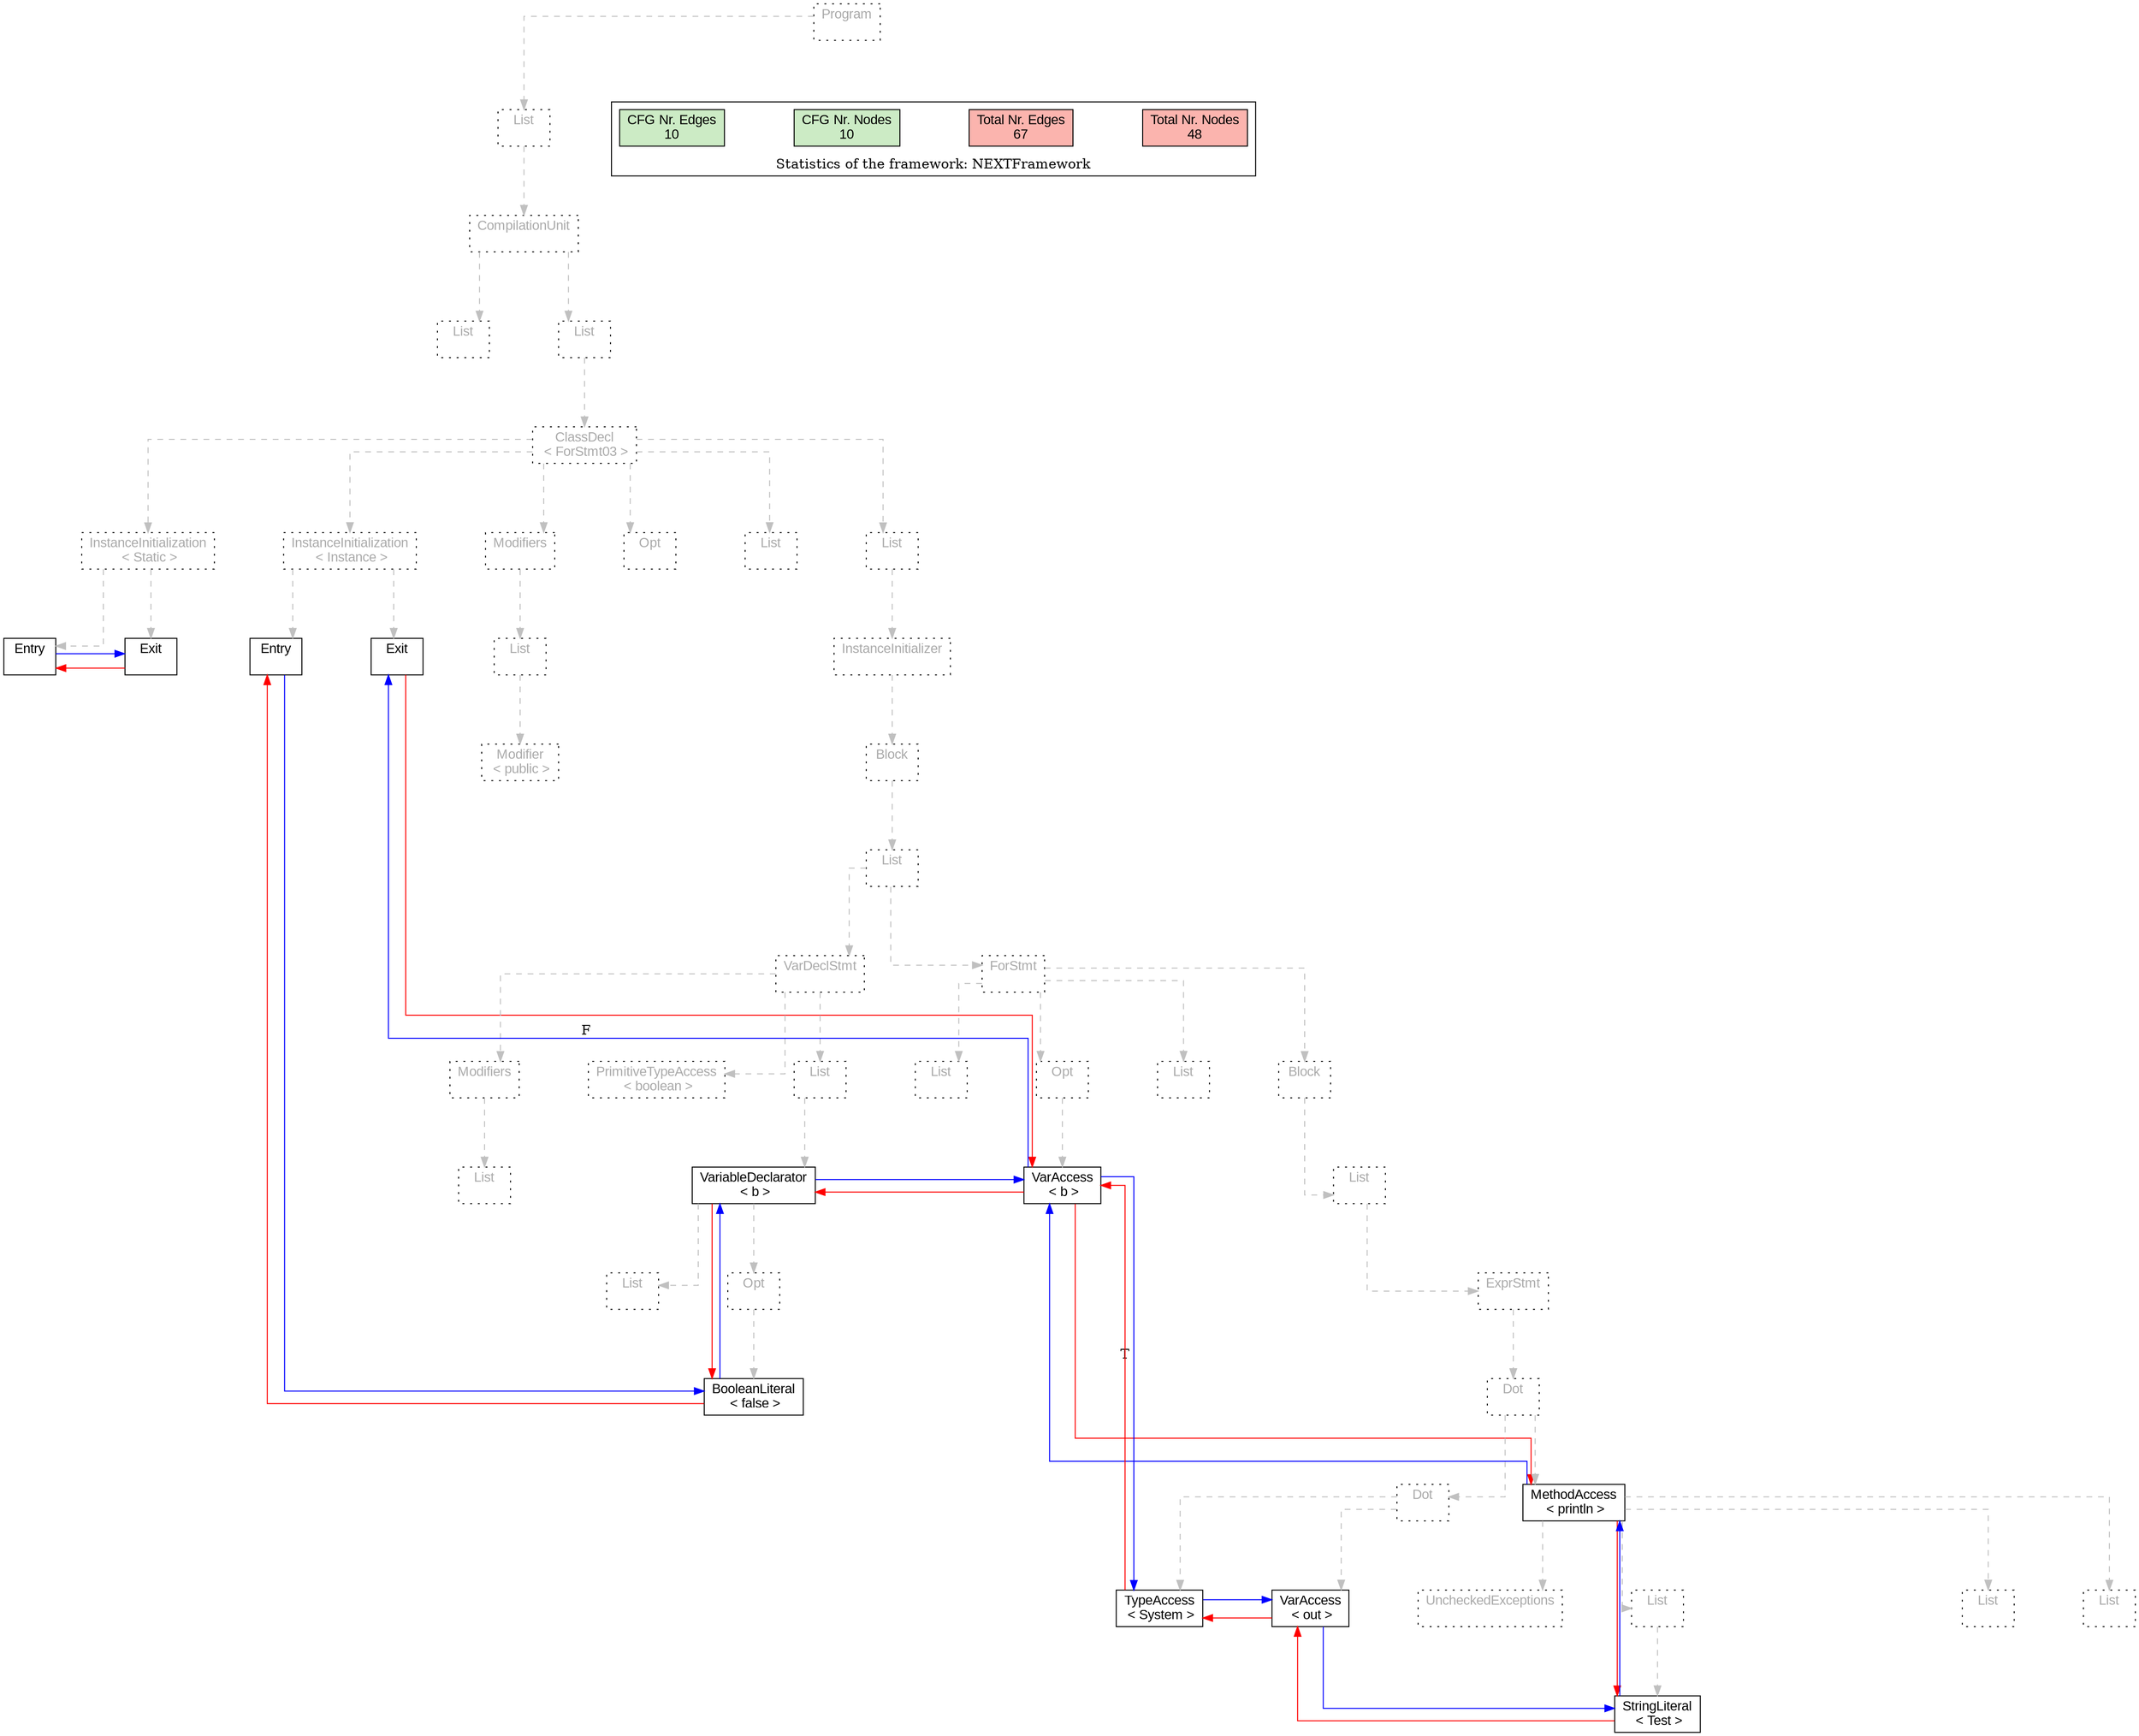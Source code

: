 digraph G {
graph [splines=ortho, nodesep="1", ranksep="1"]
node [shape=rect, fontname=Arial];
{ rank = same; "Program[0]"}
{ rank = same; "List[1]"}
{ rank = same; "CompilationUnit[2]"}
{ rank = same; "List[3]"; "List[4]"}
{ rank = same; "ClassDecl[5]"}
{ rank = same; "Modifiers[22]"; "Opt[25]"; "List[26]"; "List[27]"; "InstanceInitialization[6]"; "InstanceInitialization[14]"}
{ rank = same; "List[23]"; "InstanceInitializer[28]"; "Entry[7]"; "Exit[8]"; "Entry[15]"; "Exit[16]"}
{ rank = same; "Modifier[24]"; "Block[29]"}
{ rank = same; "List[30]"}
{ rank = same; "VarDeclStmt[31]"; "ForStmt[40]"}
{ rank = same; "Modifiers[32]"; "PrimitiveTypeAccess[34]"; "List[35]"; "List[41]"; "Opt[42]"; "List[44]"; "Block[45]"}
{ rank = same; "List[33]"; "VariableDeclarator[36]"; "VarAccess[43]"; "List[46]"}
{ rank = same; "List[37]"; "Opt[38]"; "ExprStmt[47]"}
{ rank = same; "BooleanLiteral[39]"; "Dot[48]"}
{ rank = same; "Dot[49]"; "MethodAccess[52]"}
{ rank = same; "TypeAccess[50]"; "VarAccess[51]"; "List[54]"; "List[56]"; "List[57]"; "UncheckedExceptions[53]"}
{ rank = same; "StringLiteral[55]"}
"Program[0]" [label="Program\n ", style= dotted   fillcolor="#eeeeee" fontcolor="#aaaaaa"  ]
"List[1]" [label="List\n ", style= dotted   fillcolor="#eeeeee" fontcolor="#aaaaaa"  ]
"CompilationUnit[2]" [label="CompilationUnit\n ", style= dotted   fillcolor="#eeeeee" fontcolor="#aaaaaa"  ]
"List[3]" [label="List\n ", style= dotted   fillcolor="#eeeeee" fontcolor="#aaaaaa"  ]
"List[4]" [label="List\n ", style= dotted   fillcolor="#eeeeee" fontcolor="#aaaaaa"  ]
"ClassDecl[5]" [label="ClassDecl\n < ForStmt03 >", style= dotted   fillcolor="#eeeeee" fontcolor="#aaaaaa"  ]
"Modifiers[22]" [label="Modifiers\n ", style= dotted   fillcolor="#eeeeee" fontcolor="#aaaaaa"  ]
"List[23]" [label="List\n ", style= dotted   fillcolor="#eeeeee" fontcolor="#aaaaaa"  ]
"Modifier[24]" [label="Modifier\n < public >", style= dotted   fillcolor="#eeeeee" fontcolor="#aaaaaa"  ]
"Opt[25]" [label="Opt\n ", style= dotted   fillcolor="#eeeeee" fontcolor="#aaaaaa"  ]
"List[26]" [label="List\n ", style= dotted   fillcolor="#eeeeee" fontcolor="#aaaaaa"  ]
"List[27]" [label="List\n ", style= dotted   fillcolor="#eeeeee" fontcolor="#aaaaaa"  ]
"InstanceInitializer[28]" [label="InstanceInitializer\n ", style= dotted   fillcolor="#eeeeee" fontcolor="#aaaaaa"  ]
"Block[29]" [label="Block\n ", style= dotted   fillcolor="#eeeeee" fontcolor="#aaaaaa"  ]
"List[30]" [label="List\n ", style= dotted   fillcolor="#eeeeee" fontcolor="#aaaaaa"  ]
"VarDeclStmt[31]" [label="VarDeclStmt\n ", style= dotted   fillcolor="#eeeeee" fontcolor="#aaaaaa"  ]
"Modifiers[32]" [label="Modifiers\n ", style= dotted   fillcolor="#eeeeee" fontcolor="#aaaaaa"  ]
"List[33]" [label="List\n ", style= dotted   fillcolor="#eeeeee" fontcolor="#aaaaaa"  ]
"PrimitiveTypeAccess[34]" [label="PrimitiveTypeAccess\n < boolean >", style= dotted   fillcolor="#eeeeee" fontcolor="#aaaaaa"  ]
"List[35]" [label="List\n ", style= dotted   fillcolor="#eeeeee" fontcolor="#aaaaaa"  ]
"VariableDeclarator[36]" [label="VariableDeclarator\n < b >", fillcolor=white   style=filled  ]
"List[37]" [label="List\n ", style= dotted   fillcolor="#eeeeee" fontcolor="#aaaaaa"  ]
"Opt[38]" [label="Opt\n ", style= dotted   fillcolor="#eeeeee" fontcolor="#aaaaaa"  ]
"BooleanLiteral[39]" [label="BooleanLiteral\n < false >", fillcolor=white   style=filled  ]
"ForStmt[40]" [label="ForStmt\n ", style= dotted   fillcolor="#eeeeee" fontcolor="#aaaaaa"  ]
"List[41]" [label="List\n ", style= dotted   fillcolor="#eeeeee" fontcolor="#aaaaaa"  ]
"Opt[42]" [label="Opt\n ", style= dotted   fillcolor="#eeeeee" fontcolor="#aaaaaa"  ]
"VarAccess[43]" [label="VarAccess\n < b >", fillcolor=white   style=filled  ]
"List[44]" [label="List\n ", style= dotted   fillcolor="#eeeeee" fontcolor="#aaaaaa"  ]
"Block[45]" [label="Block\n ", style= dotted   fillcolor="#eeeeee" fontcolor="#aaaaaa"  ]
"List[46]" [label="List\n ", style= dotted   fillcolor="#eeeeee" fontcolor="#aaaaaa"  ]
"ExprStmt[47]" [label="ExprStmt\n ", style= dotted   fillcolor="#eeeeee" fontcolor="#aaaaaa"  ]
"Dot[48]" [label="Dot\n ", style= dotted   fillcolor="#eeeeee" fontcolor="#aaaaaa"  ]
"Dot[49]" [label="Dot\n ", style= dotted   fillcolor="#eeeeee" fontcolor="#aaaaaa"  ]
"TypeAccess[50]" [label="TypeAccess\n < System >", fillcolor=white   style=filled  ]
"VarAccess[51]" [label="VarAccess\n < out >", fillcolor=white   style=filled  ]
"MethodAccess[52]" [label="MethodAccess\n < println >", fillcolor=white   style=filled  ]
"List[54]" [label="List\n ", style= dotted   fillcolor="#eeeeee" fontcolor="#aaaaaa"  ]
"StringLiteral[55]" [label="StringLiteral\n < Test >", fillcolor=white   style=filled  ]
"List[56]" [label="List\n ", style= dotted   fillcolor="#eeeeee" fontcolor="#aaaaaa"  ]
"List[57]" [label="List\n ", style= dotted   fillcolor="#eeeeee" fontcolor="#aaaaaa"  ]
"UncheckedExceptions[53]" [label="UncheckedExceptions\n ", style= dotted   fillcolor="#eeeeee" fontcolor="#aaaaaa"  ]
"InstanceInitialization[6]" [label="InstanceInitialization\n < Instance >", style= dotted   fillcolor="#eeeeee" fontcolor="#aaaaaa"  ]
"Entry[7]" [label="Entry\n ", fillcolor=white   style=filled  ]
"Exit[8]" [label="Exit\n ", fillcolor=white   style=filled  ]
"InstanceInitialization[14]" [label="InstanceInitialization\n < Static >", style= dotted   fillcolor="#eeeeee" fontcolor="#aaaaaa"  ]
"Entry[15]" [label="Entry\n ", fillcolor=white   style=filled  ]
"Exit[16]" [label="Exit\n ", fillcolor=white   style=filled  ]
"CompilationUnit[2]" -> "List[3]" [style=dashed, color=gray]
"List[23]" -> "Modifier[24]" [style=dashed, color=gray]
"Modifiers[22]" -> "List[23]" [style=dashed, color=gray]
"ClassDecl[5]" -> "Modifiers[22]" [style=dashed, color=gray]
"ClassDecl[5]" -> "Opt[25]" [style=dashed, color=gray]
"ClassDecl[5]" -> "List[26]" [style=dashed, color=gray]
"Modifiers[32]" -> "List[33]" [style=dashed, color=gray]
"VarDeclStmt[31]" -> "Modifiers[32]" [style=dashed, color=gray]
"VarDeclStmt[31]" -> "PrimitiveTypeAccess[34]" [style=dashed, color=gray]
"VariableDeclarator[36]" -> "List[37]" [style=dashed, color=gray]
"Opt[38]" -> "BooleanLiteral[39]" [style=dashed, color=gray]
"VariableDeclarator[36]" -> "Opt[38]" [style=dashed, color=gray]
"List[35]" -> "VariableDeclarator[36]" [style=dashed, color=gray]
"VarDeclStmt[31]" -> "List[35]" [style=dashed, color=gray]
"List[30]" -> "VarDeclStmt[31]" [style=dashed, color=gray]
"ForStmt[40]" -> "List[41]" [style=dashed, color=gray]
"Opt[42]" -> "VarAccess[43]" [style=dashed, color=gray]
"ForStmt[40]" -> "Opt[42]" [style=dashed, color=gray]
"ForStmt[40]" -> "List[44]" [style=dashed, color=gray]
"Dot[49]" -> "TypeAccess[50]" [style=dashed, color=gray]
"Dot[49]" -> "VarAccess[51]" [style=dashed, color=gray]
"Dot[48]" -> "Dot[49]" [style=dashed, color=gray]
"List[54]" -> "StringLiteral[55]" [style=dashed, color=gray]
"MethodAccess[52]" -> "List[54]" [style=dashed, color=gray]
"MethodAccess[52]" -> "List[56]" [style=dashed, color=gray]
"MethodAccess[52]" -> "List[57]" [style=dashed, color=gray]
"MethodAccess[52]" -> "UncheckedExceptions[53]" [style=dashed, color=gray]
"Dot[48]" -> "MethodAccess[52]" [style=dashed, color=gray]
"ExprStmt[47]" -> "Dot[48]" [style=dashed, color=gray]
"List[46]" -> "ExprStmt[47]" [style=dashed, color=gray]
"Block[45]" -> "List[46]" [style=dashed, color=gray]
"ForStmt[40]" -> "Block[45]" [style=dashed, color=gray]
"List[30]" -> "ForStmt[40]" [style=dashed, color=gray]
"Block[29]" -> "List[30]" [style=dashed, color=gray]
"InstanceInitializer[28]" -> "Block[29]" [style=dashed, color=gray]
"List[27]" -> "InstanceInitializer[28]" [style=dashed, color=gray]
"ClassDecl[5]" -> "List[27]" [style=dashed, color=gray]
"InstanceInitialization[6]" -> "Entry[7]" [style=dashed, color=gray]
"InstanceInitialization[6]" -> "Exit[8]" [style=dashed, color=gray]
"InstanceInitialization[14]" -> "Entry[15]" [style=dashed, color=gray]
"InstanceInitialization[14]" -> "Exit[16]" [style=dashed, color=gray]
"ClassDecl[5]" -> "InstanceInitialization[6]" [style=dashed, color=gray]
"ClassDecl[5]" -> "InstanceInitialization[14]" [style=dashed, color=gray]
"List[4]" -> "ClassDecl[5]" [style=dashed, color=gray]
"CompilationUnit[2]" -> "List[4]" [style=dashed, color=gray]
"List[1]" -> "CompilationUnit[2]" [style=dashed, color=gray]
"Program[0]" -> "List[1]" [style=dashed, color=gray]
"Exit[16]" -> "Entry[15]" [color=red, constraint=false]
"Entry[15]" -> "Exit[16]" [color=blue, constraint=false, xlabel=" "] 
"MethodAccess[52]" -> "VarAccess[43]" [color=blue, constraint=false, xlabel=" "] 
"MethodAccess[52]" -> "StringLiteral[55]" [color=red, constraint=false]
"StringLiteral[55]" -> "MethodAccess[52]" [color=blue, constraint=false, xlabel=" "] 
"StringLiteral[55]" -> "VarAccess[51]" [color=red, constraint=false]
"VarAccess[51]" -> "StringLiteral[55]" [color=blue, constraint=false, xlabel=" "] 
"VarAccess[51]" -> "TypeAccess[50]" [color=red, constraint=false]
"TypeAccess[50]" -> "VarAccess[51]" [color=blue, constraint=false, xlabel=" "] 
"TypeAccess[50]" -> "VarAccess[43]" [color=red, constraint=false]
"Exit[8]" -> "VarAccess[43]" [color=red, constraint=false]
"VarAccess[43]" -> "TypeAccess[50]" [color=blue, constraint=false, xlabel="T "] 
"VarAccess[43]" -> "Exit[8]" [color=blue, constraint=false, xlabel="F "] 
"VarAccess[43]" -> "VariableDeclarator[36]" [color=red, constraint=false]
"VarAccess[43]" -> "MethodAccess[52]" [color=red, constraint=false]
"VariableDeclarator[36]" -> "VarAccess[43]" [color=blue, constraint=false, xlabel=" "] 
"VariableDeclarator[36]" -> "BooleanLiteral[39]" [color=red, constraint=false]
"BooleanLiteral[39]" -> "VariableDeclarator[36]" [color=blue, constraint=false, xlabel=" "] 
"BooleanLiteral[39]" -> "Entry[7]" [color=red, constraint=false]
"Entry[7]" -> "BooleanLiteral[39]" [color=blue, constraint=false, xlabel=" "] 
"List[3]" -> "List[4]" [style=invis]
"InstanceInitialization[14]" -> "InstanceInitialization[6]" -> "Modifiers[22]" -> "Opt[25]" -> "List[26]" -> "List[27]" [style=invis]
"VarDeclStmt[31]" -> "ForStmt[40]" [style=invis]
"Modifiers[32]" -> "PrimitiveTypeAccess[34]" -> "List[35]" [style=invis]
"List[37]" -> "Opt[38]" [style=invis]
"List[41]" -> "Opt[42]" -> "List[44]" -> "Block[45]" [style=invis]
"Dot[49]" -> "MethodAccess[52]" [style=invis]
"TypeAccess[50]" -> "VarAccess[51]" [style=invis]
"Entry[7]" -> "Exit[8]" [style=invis]
"Entry[15]" -> "Exit[16]" [style=invis]

subgraph cluster_legend {
{node [style=filled, fillcolor=1, colorscheme="pastel13"]
Nodes [label="Total Nr. Nodes
48", fillcolor=1]
Edges [label="Total Nr. Edges
67", fillcolor=1]
NodesCFG [label="CFG Nr. Nodes
10", fillcolor=3]
EdgesCFG [label="CFG Nr. Edges
10", fillcolor=3]
Nodes-> "Program[0]" -> NodesCFG  [style="invis"]
Edges -> "Program[0]" ->EdgesCFG [style="invis"]}
label = "Statistics of the framework: NEXTFramework"
style="solid"
ranksep=0.05
nodesep=0.01
labelloc = b
len=2
}}